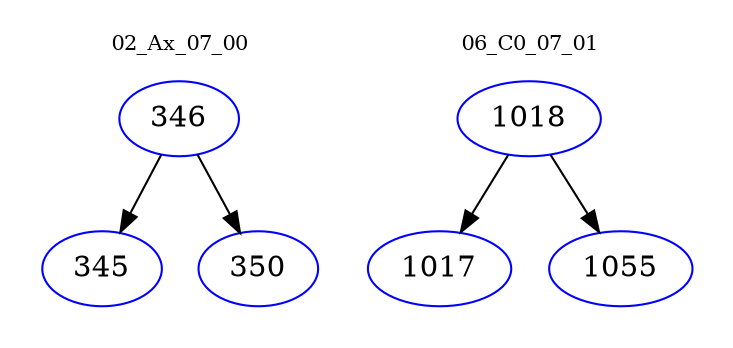 digraph{
subgraph cluster_0 {
color = white
label = "02_Ax_07_00";
fontsize=10;
T0_346 [label="346", color="blue"]
T0_346 -> T0_345 [color="black"]
T0_345 [label="345", color="blue"]
T0_346 -> T0_350 [color="black"]
T0_350 [label="350", color="blue"]
}
subgraph cluster_1 {
color = white
label = "06_C0_07_01";
fontsize=10;
T1_1018 [label="1018", color="blue"]
T1_1018 -> T1_1017 [color="black"]
T1_1017 [label="1017", color="blue"]
T1_1018 -> T1_1055 [color="black"]
T1_1055 [label="1055", color="blue"]
}
}
